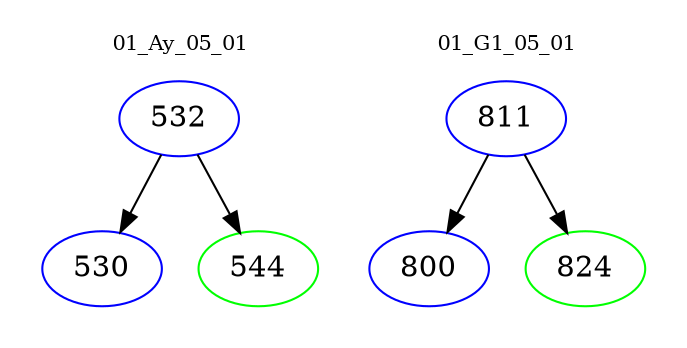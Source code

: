 digraph{
subgraph cluster_0 {
color = white
label = "01_Ay_05_01";
fontsize=10;
T0_532 [label="532", color="blue"]
T0_532 -> T0_530 [color="black"]
T0_530 [label="530", color="blue"]
T0_532 -> T0_544 [color="black"]
T0_544 [label="544", color="green"]
}
subgraph cluster_1 {
color = white
label = "01_G1_05_01";
fontsize=10;
T1_811 [label="811", color="blue"]
T1_811 -> T1_800 [color="black"]
T1_800 [label="800", color="blue"]
T1_811 -> T1_824 [color="black"]
T1_824 [label="824", color="green"]
}
}
